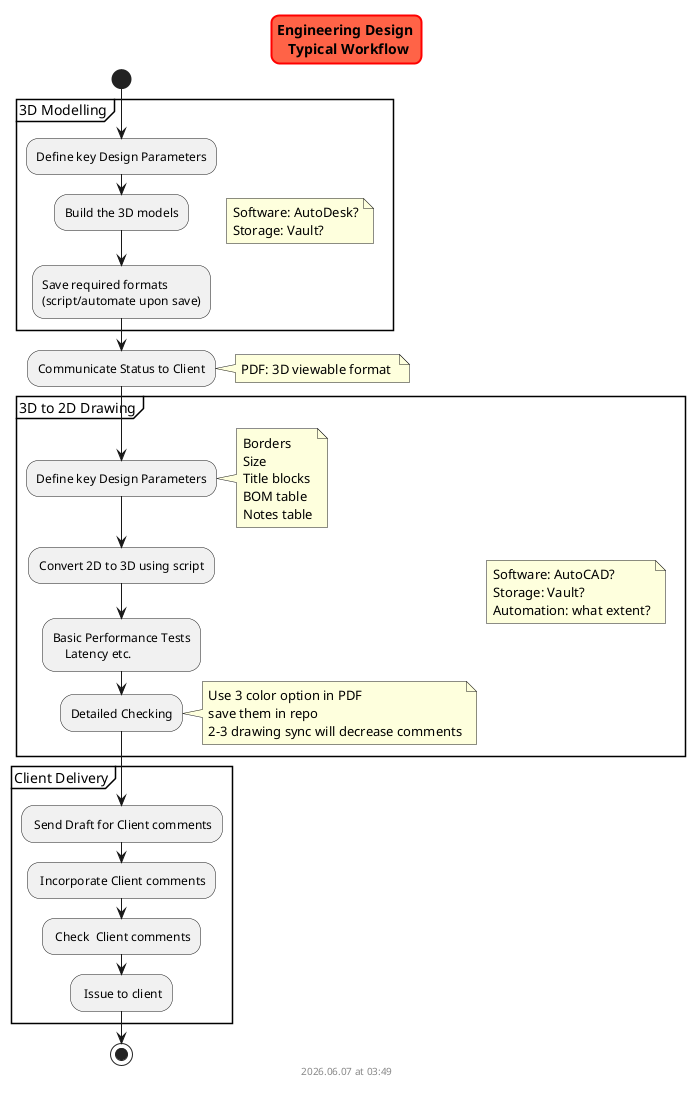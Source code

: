 @startuml engineering_design_workflow
skinparam titleBorderRoundCorner 15
skinparam titleBorderThickness 2
skinparam titleBorderColor red
skinparam titleBackgroundColor Tomato

title Engineering Design \n Typical Workflow 

start

    partition "3D Modelling" {

        note right
            Software: AutoDesk?
            Storage: Vault?
        end note

        :Define key Design Parameters;
        :Build the 3D models;
        :Save required formats 
        (script/automate upon save);
    }

    :Communicate Status to Client;
        note right
            PDF: 3D viewable format 
        end note

    partition "3D to 2D Drawing" {

        note right
            Software: AutoCAD?
            Storage: Vault?
            Automation: what extent?
        end note

        :Define key Design Parameters;
        note right
            Borders
            Size
            Title blocks
            BOM table
            Notes table
        end note
        :Convert 2D to 3D using script;
        :Basic Performance Tests
            Latency etc.;

        :Detailed Checking;
        note right
            Use 3 color option in PDF 
            save them in repo
            2-3 drawing sync will decrease comments
        end note
    }

    partition "Client Delivery" {
    : Send Draft for Client comments;
    : Incorporate Client comments;
    : Check  Client comments;
    : Issue to client;
    }

stop

footer
%date("yyyy.MM.dd' at 'HH:mm")
%filename()
end footer

@enduml